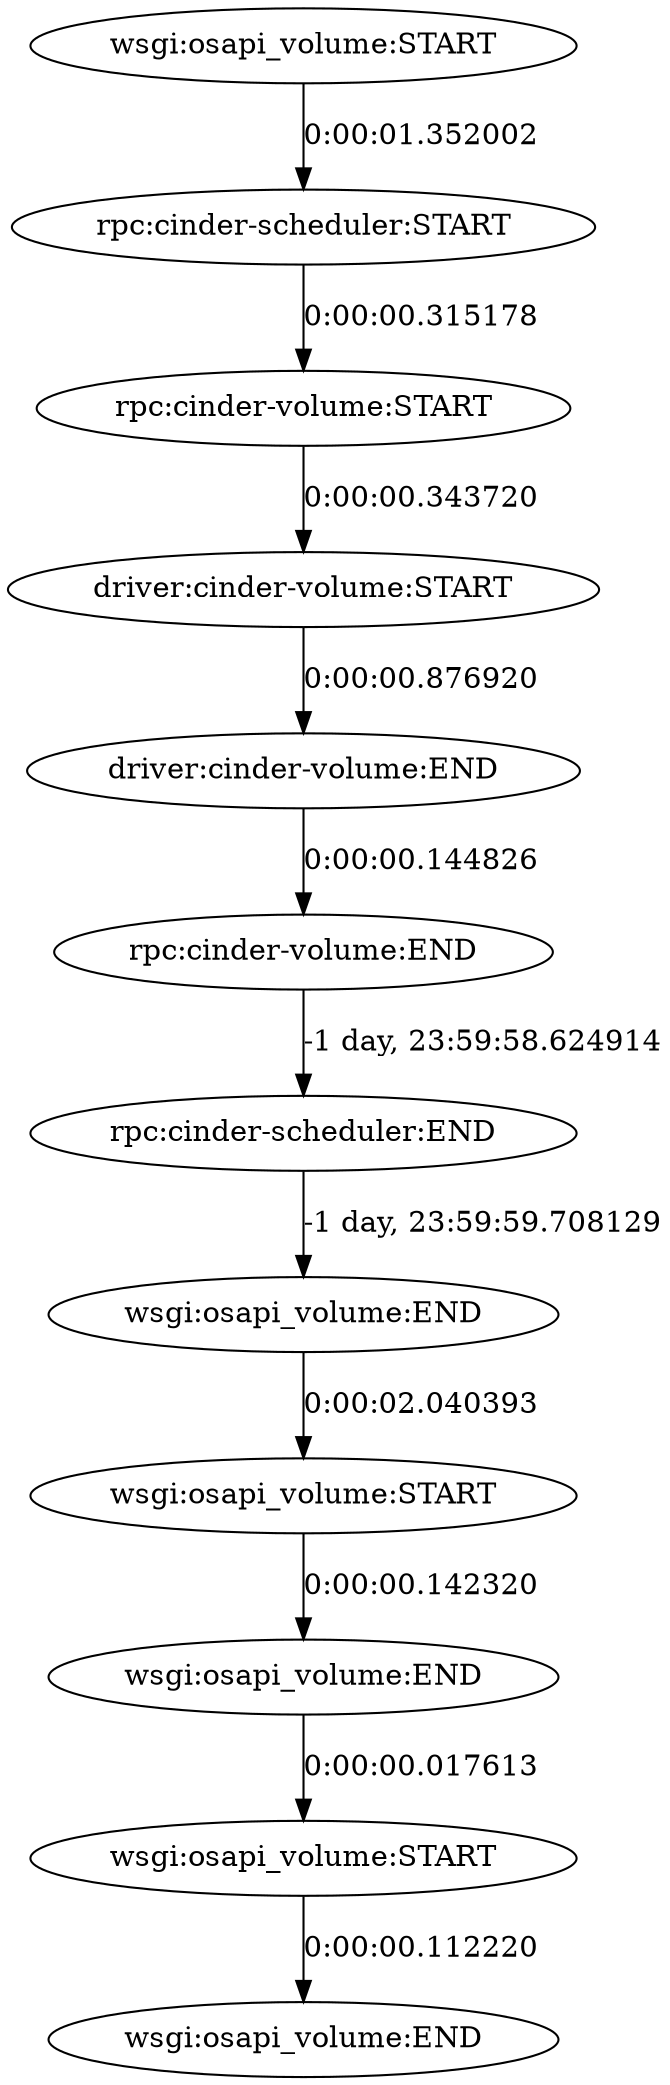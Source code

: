  # 1 R: 3678 usecs 
Digraph {
	a499b6835d9c44979bf13cbd0da04f2b3 [label="wsgi:osapi_volume:START"]
	aa2bb666960584f2baf2dc718e266484f [label="rpc:cinder-scheduler:START"]
	a698d3177ae9c448680d0a7024a55089c [label="rpc:cinder-volume:START"]
	a9224bef7966c4684b3524931774e7a42 [label="driver:cinder-volume:START"]
	a9224bef7966c4684b3524931774e7a42_E [label="driver:cinder-volume:END"]
	a698d3177ae9c448680d0a7024a55089c_E [label="rpc:cinder-volume:END"]
	aa2bb666960584f2baf2dc718e266484f_E [label="rpc:cinder-scheduler:END"]
	a499b6835d9c44979bf13cbd0da04f2b3_E [label="wsgi:osapi_volume:END"]
	aaa48c8417e3e43dcaf6d7f8a2cef1c85 [label="wsgi:osapi_volume:START"]
	aaa48c8417e3e43dcaf6d7f8a2cef1c85_E [label="wsgi:osapi_volume:END"]
	a8e5d230089714845a41a6221429db35c [label="wsgi:osapi_volume:START"]
	a8e5d230089714845a41a6221429db35c_E [label="wsgi:osapi_volume:END"]
	a499b6835d9c44979bf13cbd0da04f2b3 -> aa2bb666960584f2baf2dc718e266484f [label="0:00:01.352002"]
	aa2bb666960584f2baf2dc718e266484f -> a698d3177ae9c448680d0a7024a55089c [label="0:00:00.315178"]
	a698d3177ae9c448680d0a7024a55089c -> a9224bef7966c4684b3524931774e7a42 [label="0:00:00.343720"]
	a9224bef7966c4684b3524931774e7a42 -> a9224bef7966c4684b3524931774e7a42_E [label="0:00:00.876920"]
	a9224bef7966c4684b3524931774e7a42_E -> a698d3177ae9c448680d0a7024a55089c_E [label="0:00:00.144826"]
	a698d3177ae9c448680d0a7024a55089c_E -> aa2bb666960584f2baf2dc718e266484f_E [label="-1 day, 23:59:58.624914"]
	aa2bb666960584f2baf2dc718e266484f_E -> a499b6835d9c44979bf13cbd0da04f2b3_E [label="-1 day, 23:59:59.708129"]
	a499b6835d9c44979bf13cbd0da04f2b3_E -> aaa48c8417e3e43dcaf6d7f8a2cef1c85 [label="0:00:02.040393"]
	aaa48c8417e3e43dcaf6d7f8a2cef1c85 -> aaa48c8417e3e43dcaf6d7f8a2cef1c85_E [label="0:00:00.142320"]
	aaa48c8417e3e43dcaf6d7f8a2cef1c85_E -> a8e5d230089714845a41a6221429db35c [label="0:00:00.017613"]
	a8e5d230089714845a41a6221429db35c -> a8e5d230089714845a41a6221429db35c_E [label="0:00:00.112220"]
}
